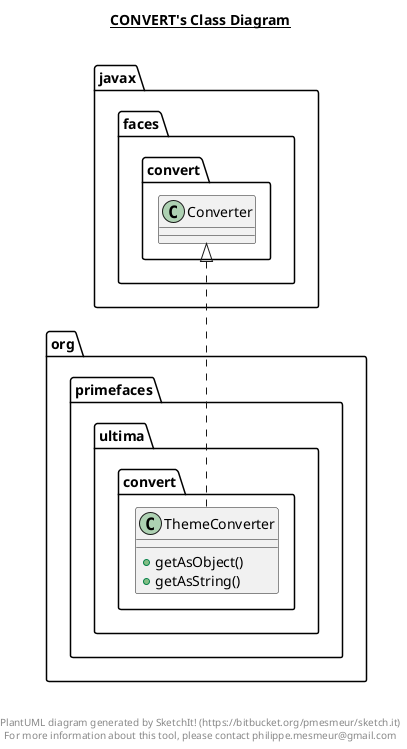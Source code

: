 @startuml

title __CONVERT's Class Diagram__\n

  namespace org.primefaces.ultima.convert {
    class org.primefaces.ultima.convert.ThemeConverter {
        + getAsObject()
        + getAsString()
    }
  }
  

  org.primefaces.ultima.convert.ThemeConverter .up.|> javax.faces.convert.Converter


right footer


PlantUML diagram generated by SketchIt! (https://bitbucket.org/pmesmeur/sketch.it)
For more information about this tool, please contact philippe.mesmeur@gmail.com
endfooter

@enduml
